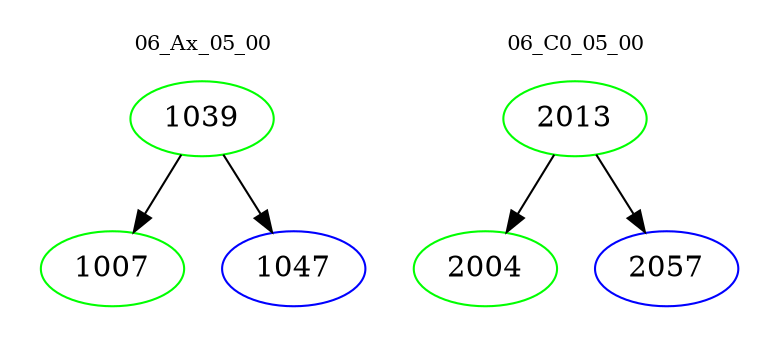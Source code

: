 digraph{
subgraph cluster_0 {
color = white
label = "06_Ax_05_00";
fontsize=10;
T0_1039 [label="1039", color="green"]
T0_1039 -> T0_1007 [color="black"]
T0_1007 [label="1007", color="green"]
T0_1039 -> T0_1047 [color="black"]
T0_1047 [label="1047", color="blue"]
}
subgraph cluster_1 {
color = white
label = "06_C0_05_00";
fontsize=10;
T1_2013 [label="2013", color="green"]
T1_2013 -> T1_2004 [color="black"]
T1_2004 [label="2004", color="green"]
T1_2013 -> T1_2057 [color="black"]
T1_2057 [label="2057", color="blue"]
}
}
